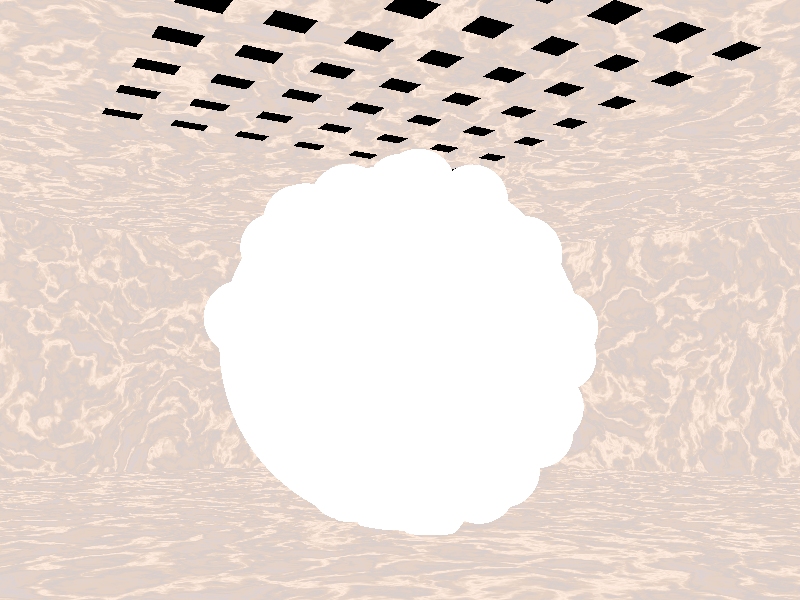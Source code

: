 #include "colors.inc"               
#include "stones1.inc"
                         
#declare room_height = 2;             
#declare hole_size = 0.15;
        
global_settings        
{
	ambient_light 0
	radiosity { 
		brightness 3.0 
		count 100
	} 
}
                       
#declare grid = 
union
{
	#declare xx = -3;
	#while (xx < 3.1)
		#declare yy = -3;
		#while (yy < 3.1)
			box { <-hole_size, room_height - 0.2, -hole_size>, 
					<hole_size, room_height + 0.2, hole_size> 
				translate <xx * 0.5, 0, yy * 0.5>	
			}
			#declare yy = yy + 1;
		#end
		#declare xx = xx + 1;
	#end                    
	scale <0.7,1,0.7>
}
                                 
#declare cylinderA = cylinder { <0,0,0>,<0,room_height,0>, 4 };
                                 
#declare hollow_cylinder =
difference
{
	object { cylinderA scale 1.02 }
	object { cylinderA }
}
            
#declare roomBox = 
difference
{
	object { hollow_cylinder }
	object { grid }
}                  
                                                
object { 
	roomBox 
	texture 
	{ 
		T_Grnt11 
		finish { diffuse 1.0 ambient 0.0 }  		
	}
}                          

#declare weirdo = 
union
{
	sphere { <0,0,0> 1 } 
	#declare n1 = 0;
	#while (n1 < 64)
		sphere { <0,0,0> 1 scale 0.2 translate y*0.9 
			rotate <n1 * 7, n1*17, n1*27>          
		} 
		#declare n1 = n1 + 1;
	#end         
	translate y*1
}

object
{
	weirdo
	scale 0.8
	pigment { color rgb<1,1,1> }
	finish { diffuse 0.7 reflection 0.3 }
	
}

light_source 
{
	<0,room_height + 2.0,0>
	color White * 1.0
	area_light <0.3,0,0>, <0,0,0.3>, 10, 10
	adaptive 1
	jitter 
	circular
}

camera {
	location  < -3.8,0.5,0 >
	direction < 0,0,1.4>
	up        < 0.0, 1.0, 0.0>
	right     < 1.333, 0.0, 0.0>
	look_at   < 0, 1, 0 >
	rotate y*30
}

